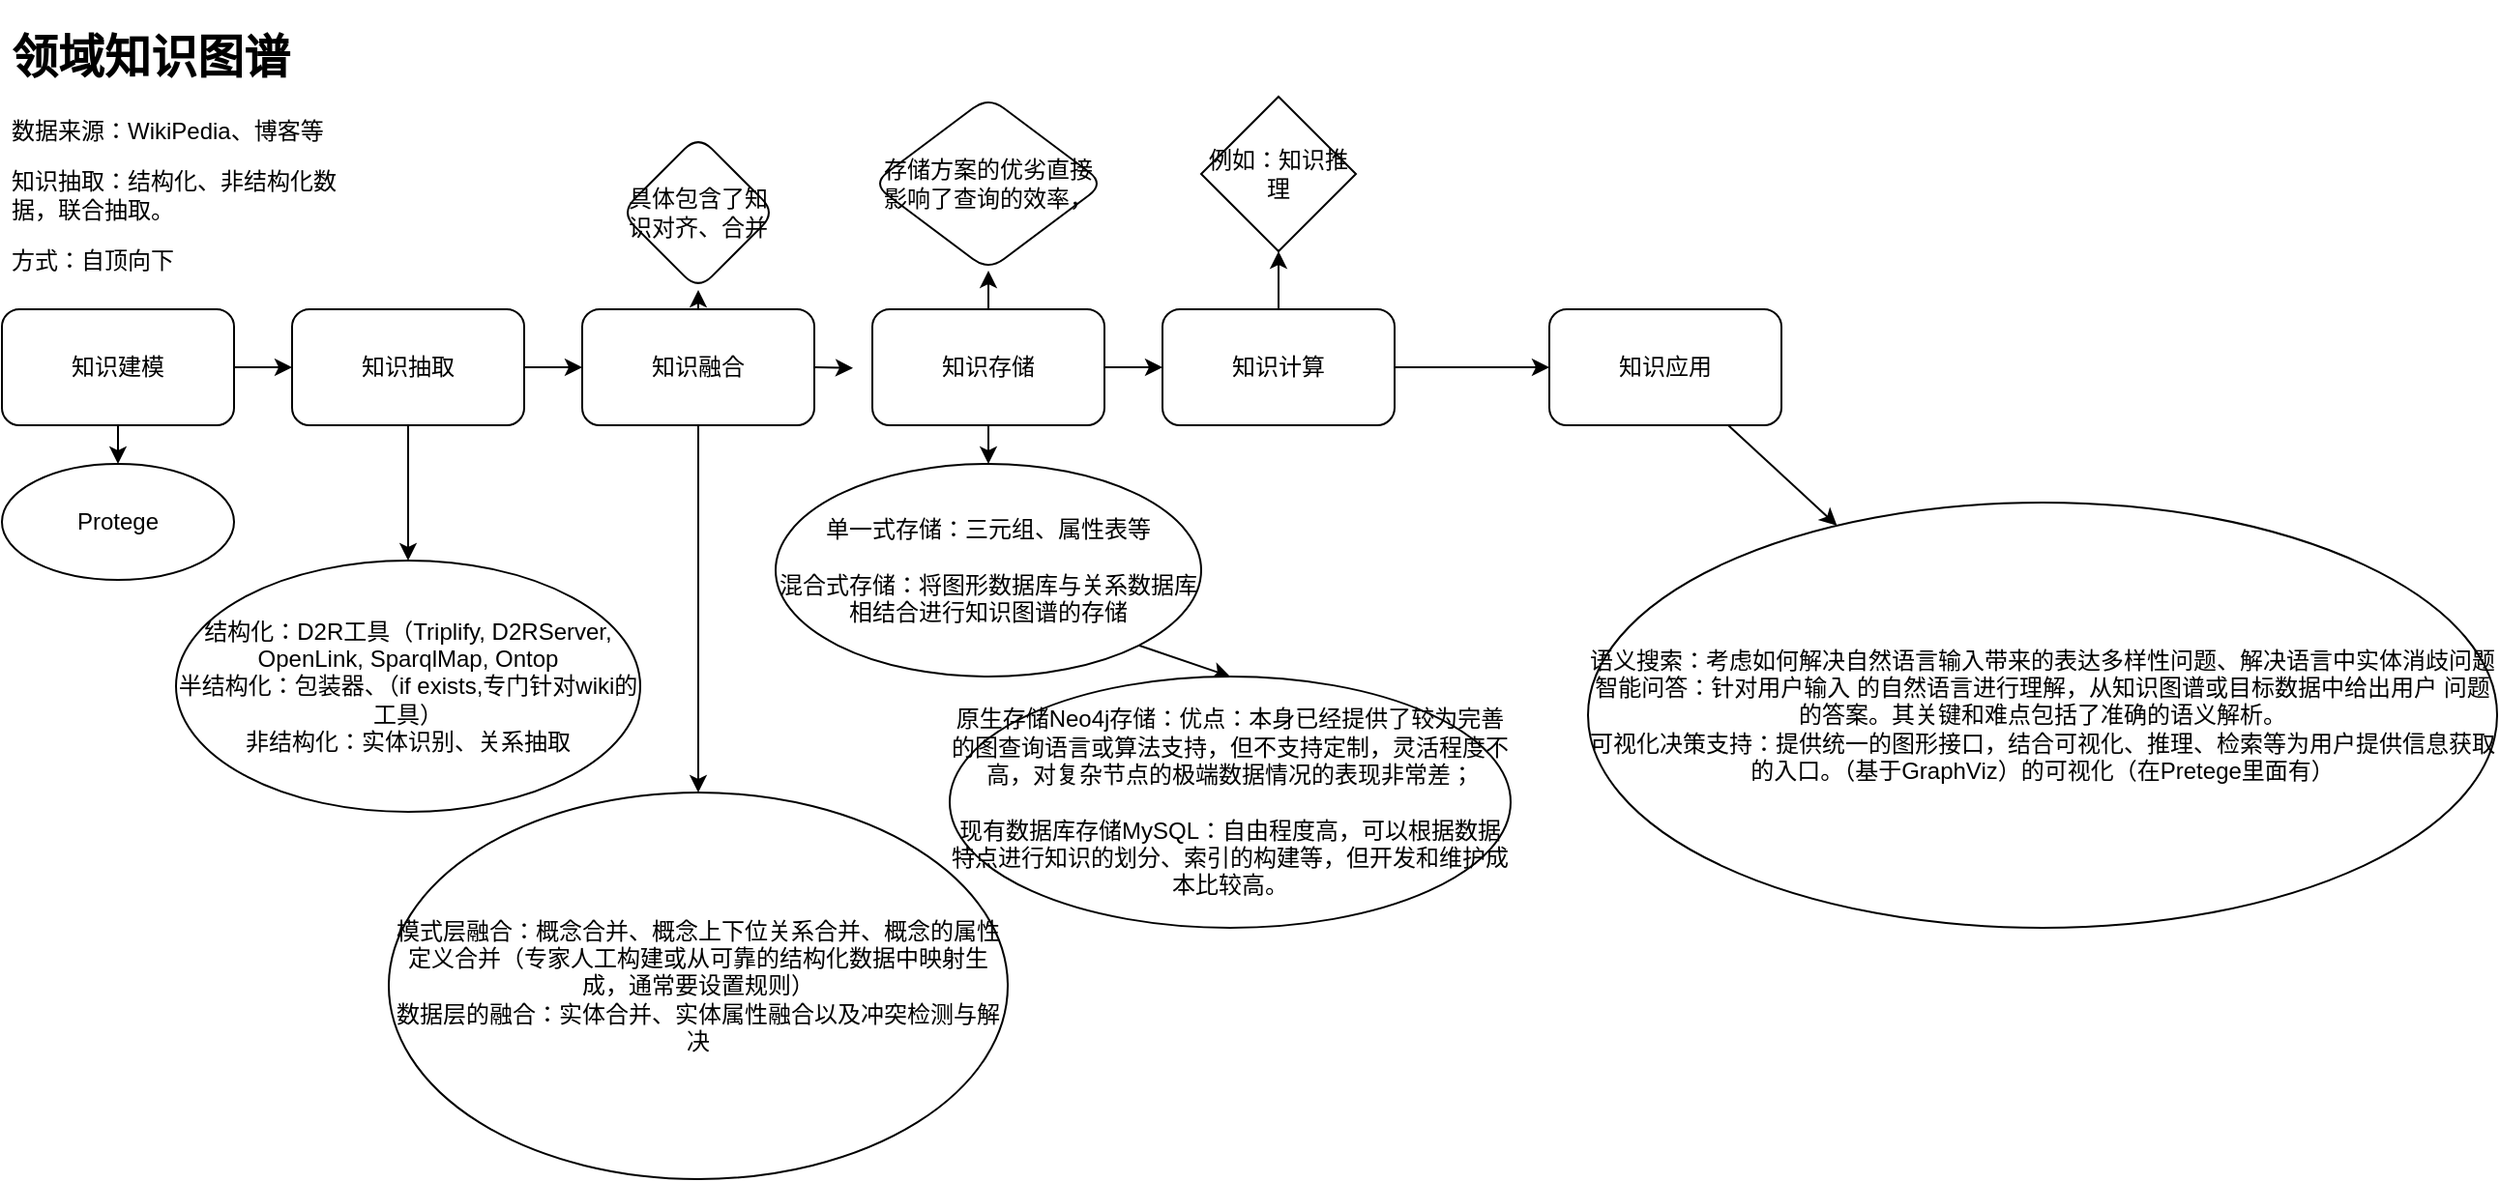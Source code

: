 <mxfile>
    <diagram id="Qj6BADVXswgtjjs6Tc0f" name="第 1 页">
        <mxGraphModel dx="806" dy="1890" grid="1" gridSize="10" guides="1" tooltips="1" connect="1" arrows="1" fold="1" page="1" pageScale="1" pageWidth="827" pageHeight="1169" math="0" shadow="0">
            <root>
                <mxCell id="0"/>
                <mxCell id="1" parent="0"/>
                <mxCell id="10" style="edgeStyle=none;html=1;exitX=1;exitY=0.5;exitDx=0;exitDy=0;entryX=0;entryY=0.5;entryDx=0;entryDy=0;" edge="1" parent="1" source="3" target="4">
                    <mxGeometry relative="1" as="geometry"/>
                </mxCell>
                <mxCell id="16" value="" style="edgeStyle=none;html=1;" edge="1" parent="1" source="3" target="15">
                    <mxGeometry relative="1" as="geometry"/>
                </mxCell>
                <mxCell id="3" value="知识建模" style="rounded=1;whiteSpace=wrap;html=1;" vertex="1" parent="1">
                    <mxGeometry x="30" y="150" width="120" height="60" as="geometry"/>
                </mxCell>
                <mxCell id="11" style="edgeStyle=none;html=1;exitX=1;exitY=0.5;exitDx=0;exitDy=0;" edge="1" parent="1" source="4" target="5">
                    <mxGeometry relative="1" as="geometry"/>
                </mxCell>
                <mxCell id="18" value="" style="edgeStyle=none;html=1;" edge="1" parent="1" source="4" target="17">
                    <mxGeometry relative="1" as="geometry"/>
                </mxCell>
                <mxCell id="4" value="知识抽取" style="rounded=1;whiteSpace=wrap;html=1;" vertex="1" parent="1">
                    <mxGeometry x="180" y="150" width="120" height="60" as="geometry"/>
                </mxCell>
                <mxCell id="12" style="edgeStyle=none;html=1;exitX=1;exitY=0.5;exitDx=0;exitDy=0;" edge="1" parent="1" source="5">
                    <mxGeometry relative="1" as="geometry">
                        <mxPoint x="470" y="180.429" as="targetPoint"/>
                    </mxGeometry>
                </mxCell>
                <mxCell id="21" value="" style="edgeStyle=none;html=1;" edge="1" parent="1" source="5" target="20">
                    <mxGeometry relative="1" as="geometry"/>
                </mxCell>
                <mxCell id="23" value="" style="edgeStyle=none;html=1;entryX=0.5;entryY=0;entryDx=0;entryDy=0;" edge="1" parent="1" source="5" target="25">
                    <mxGeometry relative="1" as="geometry">
                        <mxPoint x="400" y="300" as="targetPoint"/>
                    </mxGeometry>
                </mxCell>
                <mxCell id="5" value="知识融合" style="rounded=1;whiteSpace=wrap;html=1;" vertex="1" parent="1">
                    <mxGeometry x="330" y="150" width="120" height="60" as="geometry"/>
                </mxCell>
                <mxCell id="13" style="edgeStyle=none;html=1;exitX=1;exitY=0.5;exitDx=0;exitDy=0;entryX=0;entryY=0.5;entryDx=0;entryDy=0;" edge="1" parent="1" source="7" target="8">
                    <mxGeometry relative="1" as="geometry"/>
                </mxCell>
                <mxCell id="27" value="" style="edgeStyle=none;html=1;" edge="1" parent="1" source="7" target="26">
                    <mxGeometry relative="1" as="geometry"/>
                </mxCell>
                <mxCell id="29" value="" style="edgeStyle=none;html=1;" edge="1" parent="1" source="7" target="28">
                    <mxGeometry relative="1" as="geometry"/>
                </mxCell>
                <mxCell id="7" value="知识存储" style="rounded=1;whiteSpace=wrap;html=1;" vertex="1" parent="1">
                    <mxGeometry x="480" y="150" width="120" height="60" as="geometry"/>
                </mxCell>
                <mxCell id="35" style="edgeStyle=none;html=1;exitX=0.5;exitY=0;exitDx=0;exitDy=0;entryX=0.5;entryY=1;entryDx=0;entryDy=0;" edge="1" parent="1" source="8" target="34">
                    <mxGeometry relative="1" as="geometry"/>
                </mxCell>
                <mxCell id="37" value="" style="edgeStyle=none;html=1;" edge="1" parent="1" source="8" target="36">
                    <mxGeometry relative="1" as="geometry"/>
                </mxCell>
                <mxCell id="8" value="知识计算" style="rounded=1;whiteSpace=wrap;html=1;" vertex="1" parent="1">
                    <mxGeometry x="630" y="150" width="120" height="60" as="geometry"/>
                </mxCell>
                <mxCell id="14" value="&lt;h1&gt;领域知识图谱&lt;/h1&gt;&lt;p&gt;数据来源：WikiPedia、博客等&lt;/p&gt;&lt;p&gt;知识抽取：结构化、非结构化数据，联合抽取。&lt;/p&gt;&lt;p&gt;方式：自顶向下&lt;/p&gt;" style="text;html=1;strokeColor=none;fillColor=none;spacing=5;spacingTop=-20;whiteSpace=wrap;overflow=hidden;rounded=0;" vertex="1" parent="1">
                    <mxGeometry x="30" width="190" height="140" as="geometry"/>
                </mxCell>
                <mxCell id="15" value="Protege" style="ellipse;whiteSpace=wrap;html=1;rounded=1;" vertex="1" parent="1">
                    <mxGeometry x="30" y="230" width="120" height="60" as="geometry"/>
                </mxCell>
                <mxCell id="17" value="结构化：D2R工具（Triplify, D2RServer, OpenLink, SparqlMap, Ontop&lt;br&gt;半结构化：包装器、（if exists,专门针对wiki的工具）&lt;br&gt;非结构化：实体识别、关系抽取" style="ellipse;whiteSpace=wrap;html=1;rounded=1;" vertex="1" parent="1">
                    <mxGeometry x="120" y="280" width="240" height="130" as="geometry"/>
                </mxCell>
                <mxCell id="20" value="具体包含了知识对齐、合并" style="rhombus;whiteSpace=wrap;html=1;rounded=1;" vertex="1" parent="1">
                    <mxGeometry x="350" y="60" width="80" height="80" as="geometry"/>
                </mxCell>
                <mxCell id="25" value="模式层融合：概念合并、概念上下位关系合并、概念的属性定义合并（专家人工构建或从可靠的结构化数据中映射生成，通常要设置规则）&lt;br&gt;数据层的融合：实体合并、实体属性融合以及冲突检测与解决" style="ellipse;whiteSpace=wrap;html=1;strokeWidth=1;" vertex="1" parent="1">
                    <mxGeometry x="230" y="400" width="320" height="200" as="geometry"/>
                </mxCell>
                <mxCell id="26" value="存储方案的优劣直接影响了查询的效率，" style="rhombus;whiteSpace=wrap;html=1;rounded=1;" vertex="1" parent="1">
                    <mxGeometry x="480" y="40" width="120" height="90" as="geometry"/>
                </mxCell>
                <mxCell id="32" style="edgeStyle=none;html=1;exitX=1;exitY=1;exitDx=0;exitDy=0;entryX=0.5;entryY=0;entryDx=0;entryDy=0;" edge="1" parent="1" source="28" target="31">
                    <mxGeometry relative="1" as="geometry"/>
                </mxCell>
                <mxCell id="28" value="单一式存储：三元组、属性表等&lt;br&gt;&lt;br&gt;混合式存储：将图形数据库与关系数据库相结合进行知识图谱的存储" style="ellipse;whiteSpace=wrap;html=1;rounded=1;" vertex="1" parent="1">
                    <mxGeometry x="430" y="230" width="220" height="110" as="geometry"/>
                </mxCell>
                <mxCell id="31" value="原生存储Neo4j存储：优点：本身已经提供了较为完善的图查询语言或算法支持，但不支持定制，灵活程度不高，对复杂节点的极端数据情况的表现非常差；&lt;br&gt;&lt;br&gt;现有数据库存储MySQL：自由程度高，可以根据数据特点进行知识的划分、索引的构建等，但开发和维护成本比较高。" style="ellipse;whiteSpace=wrap;html=1;strokeWidth=1;" vertex="1" parent="1">
                    <mxGeometry x="520" y="340" width="290" height="130" as="geometry"/>
                </mxCell>
                <mxCell id="34" value="例如：知识推理" style="rhombus;whiteSpace=wrap;html=1;strokeWidth=1;" vertex="1" parent="1">
                    <mxGeometry x="650" y="40" width="80" height="80" as="geometry"/>
                </mxCell>
                <mxCell id="39" value="" style="edgeStyle=none;html=1;" edge="1" parent="1" source="36" target="38">
                    <mxGeometry relative="1" as="geometry"/>
                </mxCell>
                <mxCell id="36" value="知识应用" style="whiteSpace=wrap;html=1;rounded=1;" vertex="1" parent="1">
                    <mxGeometry x="830" y="150" width="120" height="60" as="geometry"/>
                </mxCell>
                <mxCell id="38" value="语义搜索：考虑如何解决自然语言输入带来的表达多样性问题、解决语言中实体消歧问题&lt;br&gt;智能问答：针对用户输入 的自然语言进行理解，从知识图谱或目标数据中给出用户 问题的答案。其关键和难点包括了准确的语义解析。&lt;br&gt;可视化决策支持：提供统一的图形接口，结合可视化、推理、检索等为用户提供信息获取的入口。（基于GraphViz）的可视化（在Pretege里面有）" style="ellipse;whiteSpace=wrap;html=1;rounded=1;" vertex="1" parent="1">
                    <mxGeometry x="850" y="250" width="470" height="220" as="geometry"/>
                </mxCell>
            </root>
        </mxGraphModel>
    </diagram>
</mxfile>